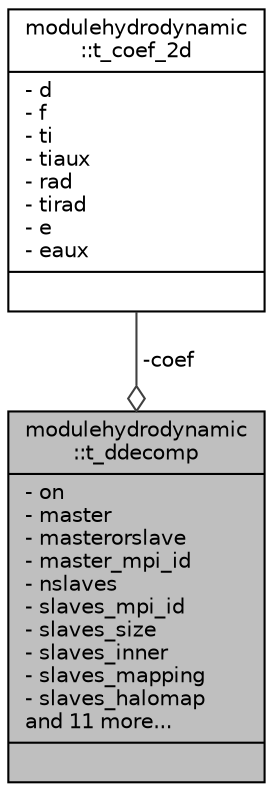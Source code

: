 digraph "modulehydrodynamic::t_ddecomp"
{
 // LATEX_PDF_SIZE
  edge [fontname="Helvetica",fontsize="10",labelfontname="Helvetica",labelfontsize="10"];
  node [fontname="Helvetica",fontsize="10",shape=record];
  Node1 [label="{modulehydrodynamic\l::t_ddecomp\n|- on\l- master\l- masterorslave\l- master_mpi_id\l- nslaves\l- slaves_mpi_id\l- slaves_size\l- slaves_inner\l- slaves_mapping\l- slaves_halomap\land 11 more...\l|}",height=0.2,width=0.4,color="black", fillcolor="grey75", style="filled", fontcolor="black",tooltip=" "];
  Node2 -> Node1 [color="grey25",fontsize="10",style="solid",label=" -coef" ,arrowhead="odiamond",fontname="Helvetica"];
  Node2 [label="{modulehydrodynamic\l::t_coef_2d\n|- d\l- f\l- ti\l- tiaux\l- rad\l- tirad\l- e\l- eaux\l|}",height=0.2,width=0.4,color="black", fillcolor="white", style="filled",URL="$structmodulehydrodynamic_1_1t__coef__2d.html",tooltip=" "];
}
